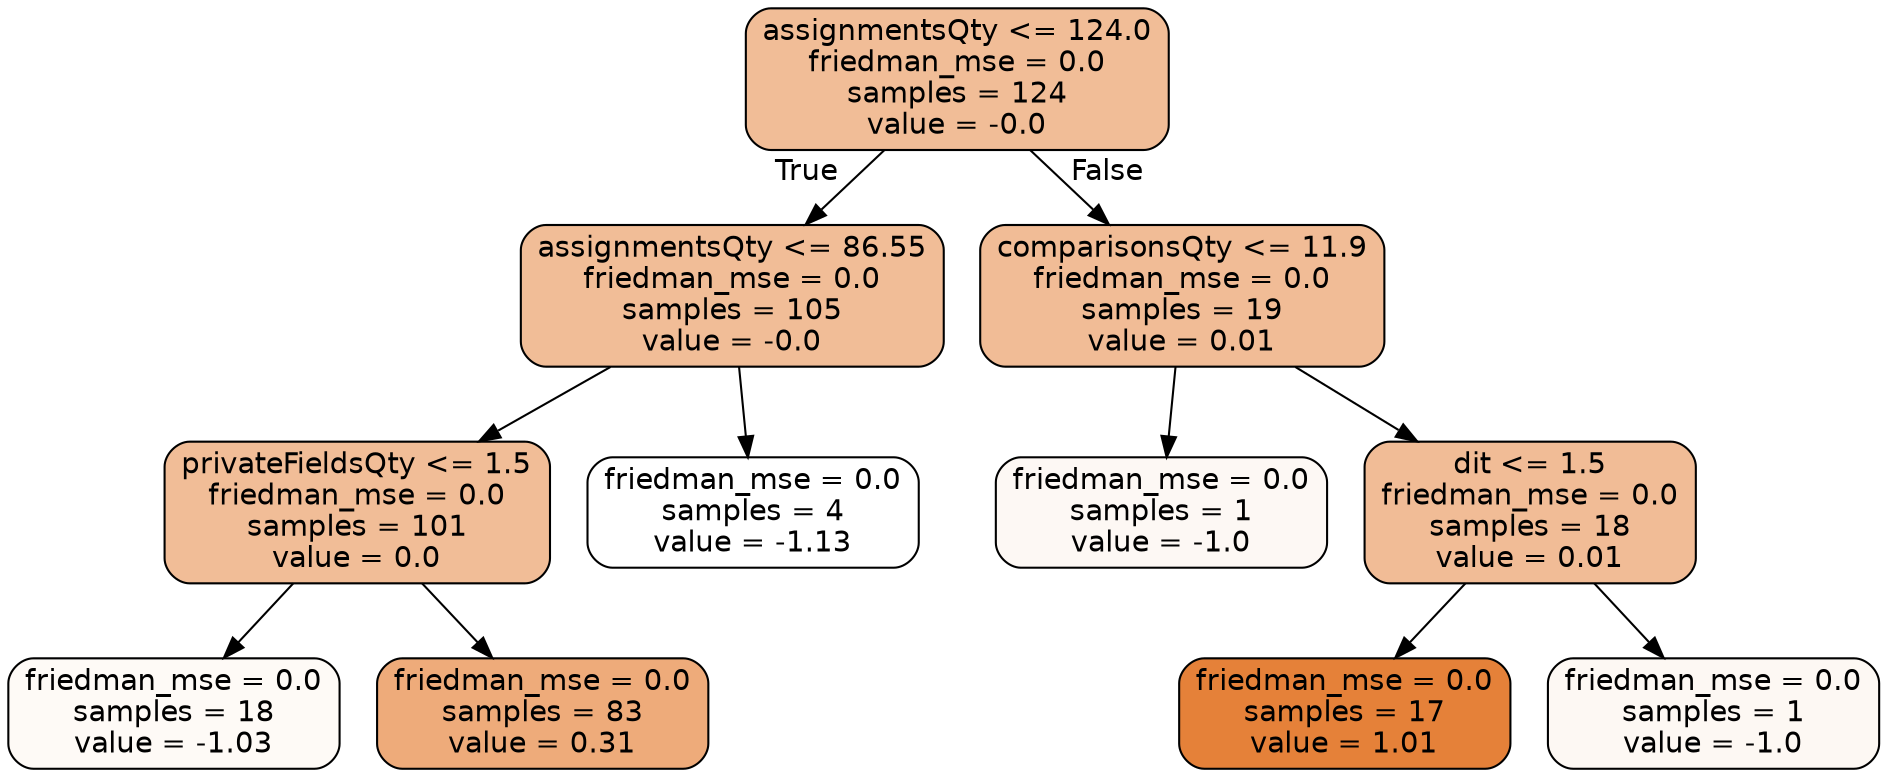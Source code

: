 digraph Tree {
node [shape=box, style="filled, rounded", color="black", fontname="helvetica"] ;
edge [fontname="helvetica"] ;
0 [label="assignmentsQty <= 124.0\nfriedman_mse = 0.0\nsamples = 124\nvalue = -0.0", fillcolor="#f1bd97"] ;
1 [label="assignmentsQty <= 86.55\nfriedman_mse = 0.0\nsamples = 105\nvalue = -0.0", fillcolor="#f1bd97"] ;
0 -> 1 [labeldistance=2.5, labelangle=45, headlabel="True"] ;
3 [label="privateFieldsQty <= 1.5\nfriedman_mse = 0.0\nsamples = 101\nvalue = 0.0", fillcolor="#f1bd97"] ;
1 -> 3 ;
5 [label="friedman_mse = 0.0\nsamples = 18\nvalue = -1.03", fillcolor="#fefaf6"] ;
3 -> 5 ;
6 [label="friedman_mse = 0.0\nsamples = 83\nvalue = 0.31", fillcolor="#eeab7a"] ;
3 -> 6 ;
4 [label="friedman_mse = 0.0\nsamples = 4\nvalue = -1.13", fillcolor="#ffffff"] ;
1 -> 4 ;
2 [label="comparisonsQty <= 11.9\nfriedman_mse = 0.0\nsamples = 19\nvalue = 0.01", fillcolor="#f1bc96"] ;
0 -> 2 [labeldistance=2.5, labelangle=-45, headlabel="False"] ;
7 [label="friedman_mse = 0.0\nsamples = 1\nvalue = -1.0", fillcolor="#fdf8f4"] ;
2 -> 7 ;
8 [label="dit <= 1.5\nfriedman_mse = 0.0\nsamples = 18\nvalue = 0.01", fillcolor="#f1bc96"] ;
2 -> 8 ;
9 [label="friedman_mse = 0.0\nsamples = 17\nvalue = 1.01", fillcolor="#e58139"] ;
8 -> 9 ;
10 [label="friedman_mse = 0.0\nsamples = 1\nvalue = -1.0", fillcolor="#fdf8f3"] ;
8 -> 10 ;
}